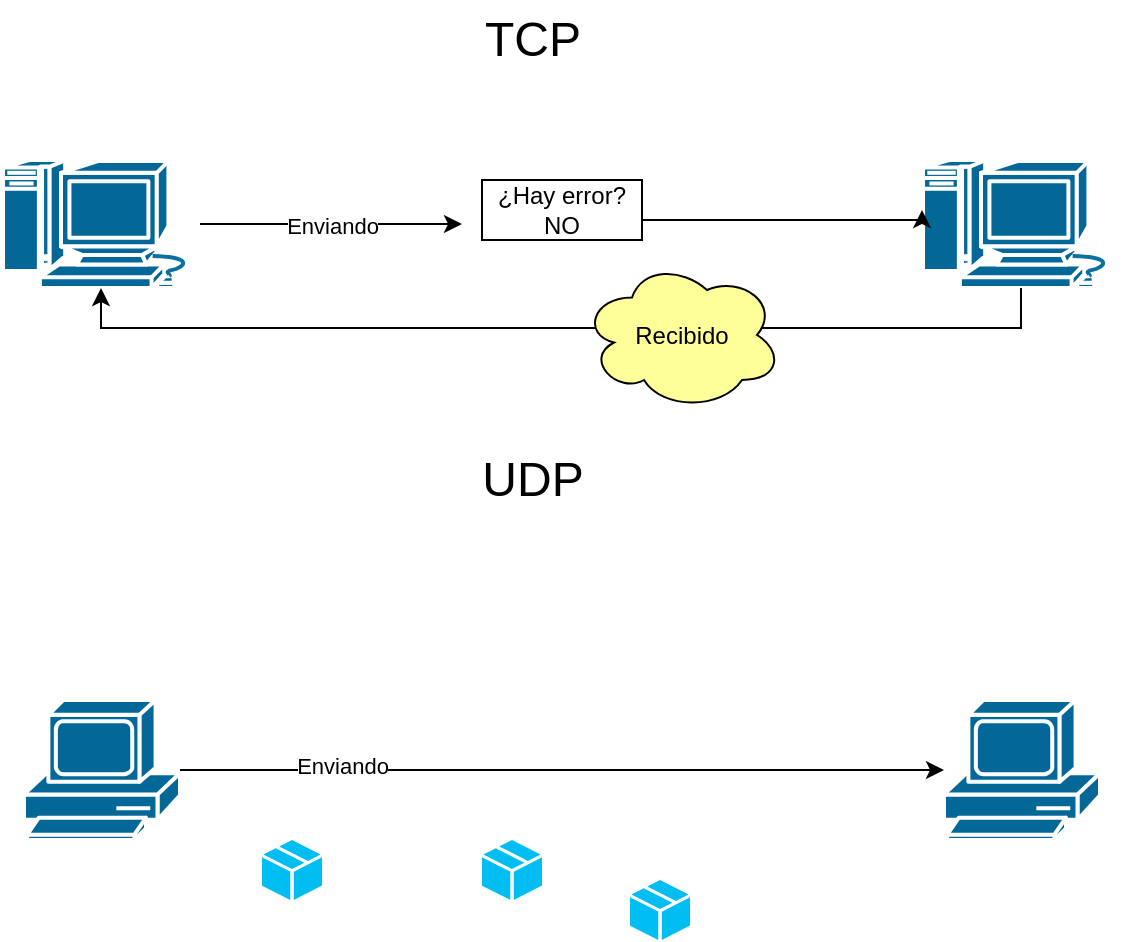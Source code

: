<mxfile version="24.7.7">
  <diagram name="Página-1" id="svJeI8gshzlEWG23lYJM">
    <mxGraphModel dx="1290" dy="787" grid="1" gridSize="10" guides="1" tooltips="1" connect="1" arrows="1" fold="1" page="1" pageScale="1" pageWidth="827" pageHeight="1169" math="0" shadow="0">
      <root>
        <mxCell id="0" />
        <mxCell id="1" parent="0" />
        <mxCell id="78INavMS3NXjUfxHypUY-11" value="" style="shape=mxgraph.cisco.computers_and_peripherals.macintosh;html=1;pointerEvents=1;dashed=0;fillColor=#036897;strokeColor=#ffffff;strokeWidth=2;verticalLabelPosition=bottom;verticalAlign=top;align=center;outlineConnect=0;" vertex="1" parent="1">
          <mxGeometry x="560" y="670" width="99" height="64" as="geometry" />
        </mxCell>
        <mxCell id="78INavMS3NXjUfxHypUY-15" value="Enviando" style="edgeStyle=orthogonalEdgeStyle;rounded=0;orthogonalLoop=1;jettySize=auto;html=1;" edge="1" parent="1" source="78INavMS3NXjUfxHypUY-12">
          <mxGeometry relative="1" as="geometry">
            <mxPoint x="330" y="702" as="targetPoint" />
          </mxGeometry>
        </mxCell>
        <mxCell id="78INavMS3NXjUfxHypUY-12" value="" style="shape=mxgraph.cisco.computers_and_peripherals.macintosh;html=1;pointerEvents=1;dashed=0;fillColor=#036897;strokeColor=#ffffff;strokeWidth=2;verticalLabelPosition=bottom;verticalAlign=top;align=center;outlineConnect=0;" vertex="1" parent="1">
          <mxGeometry x="100" y="670" width="99" height="64" as="geometry" />
        </mxCell>
        <mxCell id="78INavMS3NXjUfxHypUY-13" value="&lt;font style=&quot;font-size: 24px;&quot;&gt;TCP&lt;/font&gt;" style="text;html=1;align=center;verticalAlign=middle;resizable=0;points=[];autosize=1;strokeColor=none;fillColor=none;" vertex="1" parent="1">
          <mxGeometry x="330" y="590" width="70" height="40" as="geometry" />
        </mxCell>
        <mxCell id="78INavMS3NXjUfxHypUY-14" value="&lt;font style=&quot;font-size: 24px;&quot;&gt;UDP&lt;/font&gt;" style="text;html=1;align=center;verticalAlign=middle;resizable=0;points=[];autosize=1;strokeColor=none;fillColor=none;" vertex="1" parent="1">
          <mxGeometry x="330" y="810" width="70" height="40" as="geometry" />
        </mxCell>
        <mxCell id="78INavMS3NXjUfxHypUY-16" value="¿Hay error?&lt;div&gt;NO&lt;/div&gt;" style="rounded=0;whiteSpace=wrap;html=1;" vertex="1" parent="1">
          <mxGeometry x="340" y="680" width="80" height="30" as="geometry" />
        </mxCell>
        <mxCell id="78INavMS3NXjUfxHypUY-17" style="edgeStyle=orthogonalEdgeStyle;rounded=0;orthogonalLoop=1;jettySize=auto;html=1;entryX=0;entryY=0.391;entryDx=0;entryDy=0;entryPerimeter=0;" edge="1" parent="1" source="78INavMS3NXjUfxHypUY-16" target="78INavMS3NXjUfxHypUY-11">
          <mxGeometry relative="1" as="geometry">
            <Array as="points">
              <mxPoint x="560" y="700" />
            </Array>
          </mxGeometry>
        </mxCell>
        <mxCell id="78INavMS3NXjUfxHypUY-20" style="edgeStyle=orthogonalEdgeStyle;rounded=0;orthogonalLoop=1;jettySize=auto;html=1;entryX=0.5;entryY=1;entryDx=0;entryDy=0;entryPerimeter=0;" edge="1" parent="1" source="78INavMS3NXjUfxHypUY-11" target="78INavMS3NXjUfxHypUY-12">
          <mxGeometry relative="1" as="geometry">
            <Array as="points">
              <mxPoint x="610" y="754" />
              <mxPoint x="150" y="754" />
            </Array>
          </mxGeometry>
        </mxCell>
        <mxCell id="78INavMS3NXjUfxHypUY-21" value="Recibido" style="edgeLabel;html=1;align=center;verticalAlign=middle;resizable=0;points=[];" vertex="1" connectable="0" parent="78INavMS3NXjUfxHypUY-20">
          <mxGeometry x="-0.218" y="-2" relative="1" as="geometry">
            <mxPoint x="1" as="offset" />
          </mxGeometry>
        </mxCell>
        <mxCell id="78INavMS3NXjUfxHypUY-22" value="Recibido" style="fillColor=#ffff99;whiteSpace=wrap;shape=cloud;html=1;" vertex="1" parent="1">
          <mxGeometry x="390" y="720" width="100" height="75" as="geometry" />
        </mxCell>
        <mxCell id="78INavMS3NXjUfxHypUY-24" value="" style="shape=mxgraph.cisco.computers_and_peripherals.pc;html=1;pointerEvents=1;dashed=0;fillColor=#036897;strokeColor=#ffffff;strokeWidth=2;verticalLabelPosition=bottom;verticalAlign=top;align=center;outlineConnect=0;" vertex="1" parent="1">
          <mxGeometry x="571" y="940" width="78" height="70" as="geometry" />
        </mxCell>
        <mxCell id="78INavMS3NXjUfxHypUY-27" style="edgeStyle=orthogonalEdgeStyle;rounded=0;orthogonalLoop=1;jettySize=auto;html=1;" edge="1" parent="1" source="78INavMS3NXjUfxHypUY-25" target="78INavMS3NXjUfxHypUY-24">
          <mxGeometry relative="1" as="geometry" />
        </mxCell>
        <mxCell id="78INavMS3NXjUfxHypUY-29" value="Enviando" style="edgeLabel;html=1;align=center;verticalAlign=middle;resizable=0;points=[];" vertex="1" connectable="0" parent="78INavMS3NXjUfxHypUY-27">
          <mxGeometry x="-0.576" y="2" relative="1" as="geometry">
            <mxPoint as="offset" />
          </mxGeometry>
        </mxCell>
        <mxCell id="78INavMS3NXjUfxHypUY-25" value="" style="shape=mxgraph.cisco.computers_and_peripherals.pc;html=1;pointerEvents=1;dashed=0;fillColor=#036897;strokeColor=#ffffff;strokeWidth=2;verticalLabelPosition=bottom;verticalAlign=top;align=center;outlineConnect=0;" vertex="1" parent="1">
          <mxGeometry x="111" y="940" width="78" height="70" as="geometry" />
        </mxCell>
        <mxCell id="78INavMS3NXjUfxHypUY-28" value="" style="shape=image;html=1;verticalAlign=top;verticalLabelPosition=bottom;labelBackgroundColor=#ffffff;imageAspect=0;aspect=fixed;image=https://cdn4.iconfinder.com/data/icons/icocentre-free-icons/137/f-check_256-128.png" vertex="1" parent="1">
          <mxGeometry x="503" y="900" width="68" height="68" as="geometry" />
        </mxCell>
        <mxCell id="78INavMS3NXjUfxHypUY-30" value="" style="verticalLabelPosition=bottom;html=1;verticalAlign=top;align=center;strokeColor=none;fillColor=#00BEF2;shape=mxgraph.azure.cloud_service_package_file;" vertex="1" parent="1">
          <mxGeometry x="230" y="1010" width="30" height="30" as="geometry" />
        </mxCell>
        <mxCell id="78INavMS3NXjUfxHypUY-31" value="" style="verticalLabelPosition=bottom;html=1;verticalAlign=top;align=center;strokeColor=none;fillColor=#00BEF2;shape=mxgraph.azure.cloud_service_package_file;" vertex="1" parent="1">
          <mxGeometry x="414" y="1030" width="30" height="30" as="geometry" />
        </mxCell>
        <mxCell id="78INavMS3NXjUfxHypUY-32" value="" style="verticalLabelPosition=bottom;html=1;verticalAlign=top;align=center;strokeColor=none;fillColor=#00BEF2;shape=mxgraph.azure.cloud_service_package_file;" vertex="1" parent="1">
          <mxGeometry x="340" y="1010" width="30" height="30" as="geometry" />
        </mxCell>
      </root>
    </mxGraphModel>
  </diagram>
</mxfile>
